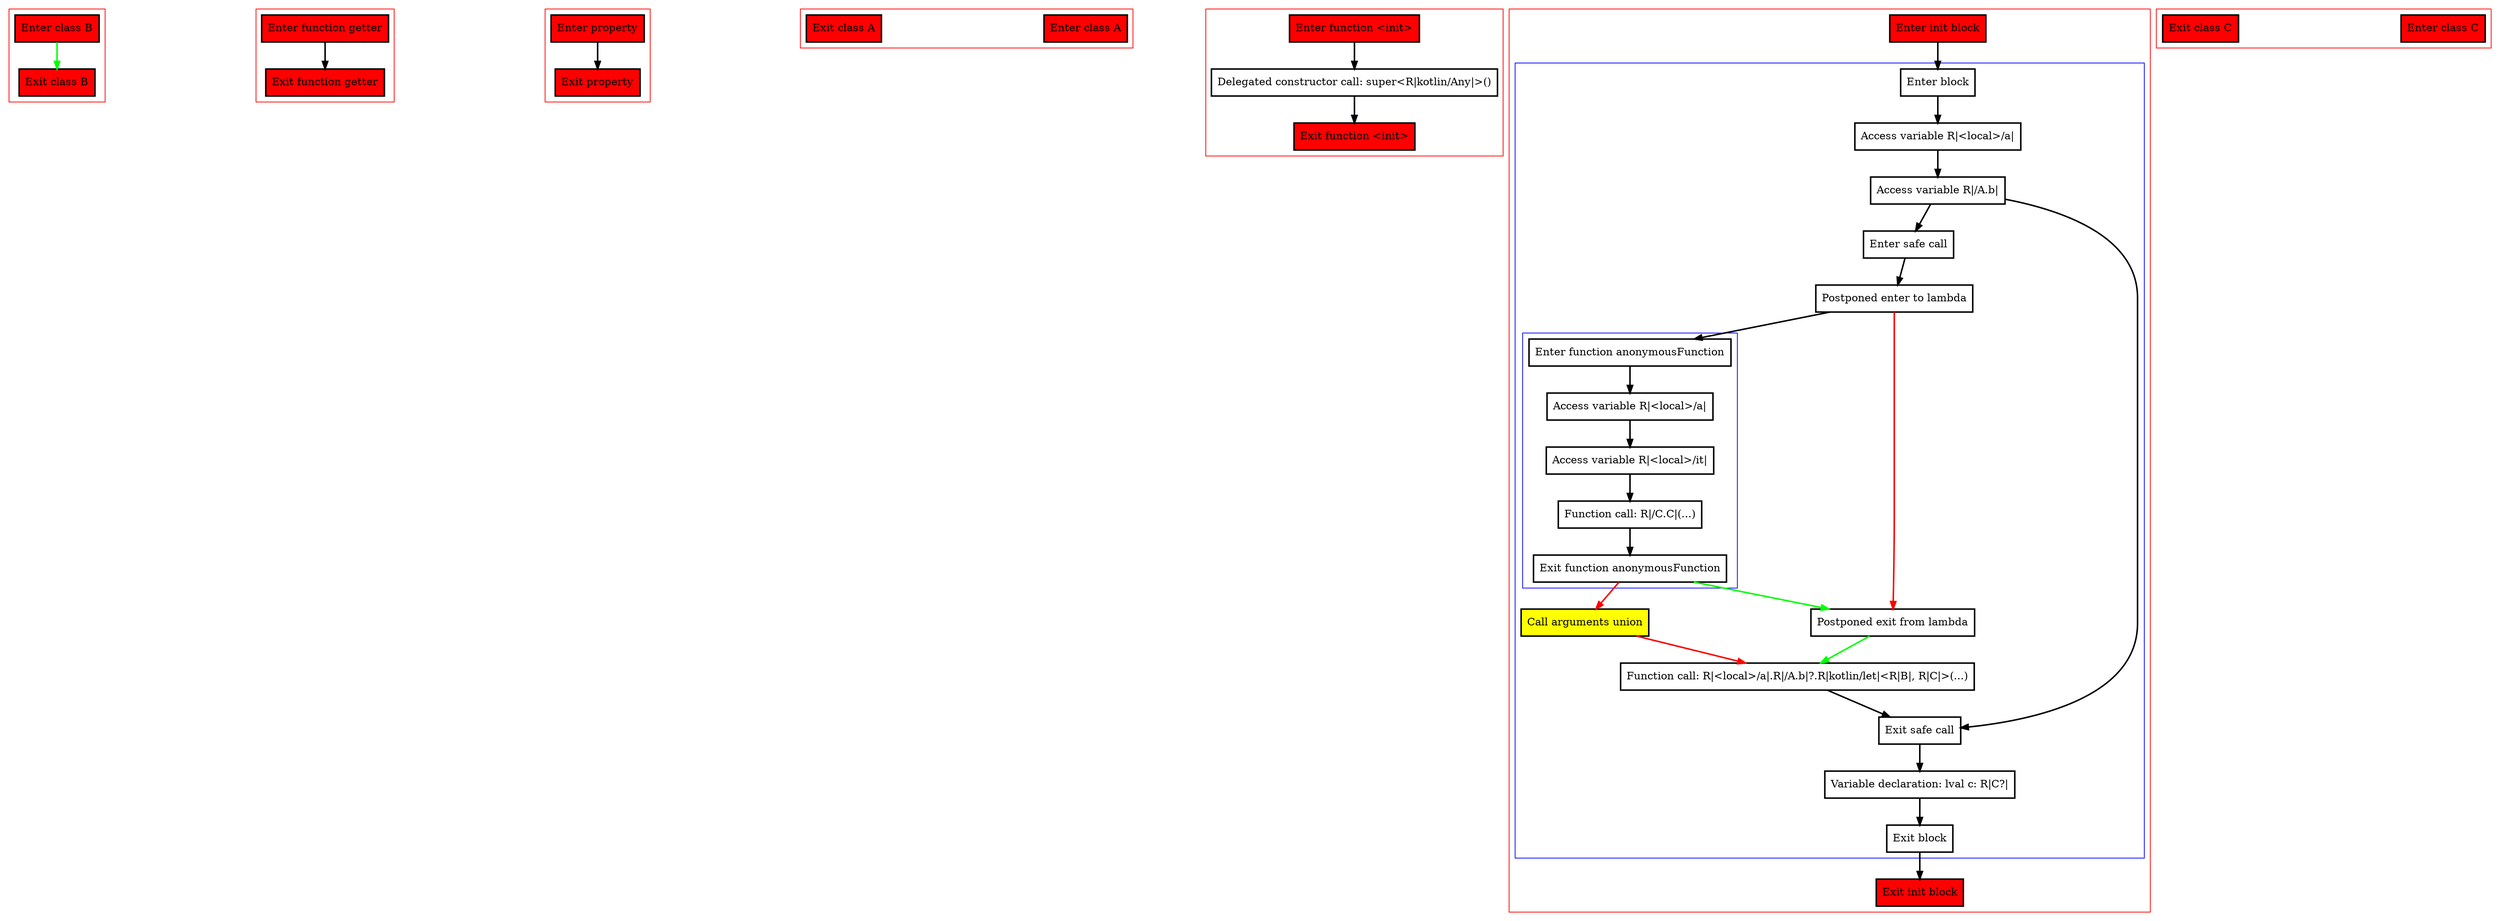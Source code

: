 digraph initBlockAndInPlaceLambda_kt {
    graph [nodesep=3]
    node [shape=box penwidth=2]
    edge [penwidth=2]

    subgraph cluster_0 {
        color=red
        0 [label="Enter class B" style="filled" fillcolor=red];
        1 [label="Exit class B" style="filled" fillcolor=red];
    }

    0 -> {1} [color=green];

    subgraph cluster_1 {
        color=red
        2 [label="Enter function getter" style="filled" fillcolor=red];
        3 [label="Exit function getter" style="filled" fillcolor=red];
    }

    2 -> {3};

    subgraph cluster_2 {
        color=red
        4 [label="Enter property" style="filled" fillcolor=red];
        5 [label="Exit property" style="filled" fillcolor=red];
    }

    4 -> {5};

    subgraph cluster_3 {
        color=red
        6 [label="Enter class A" style="filled" fillcolor=red];
        7 [label="Exit class A" style="filled" fillcolor=red];
    }


    subgraph cluster_4 {
        color=red
        8 [label="Enter function <init>" style="filled" fillcolor=red];
        9 [label="Delegated constructor call: super<R|kotlin/Any|>()"];
        10 [label="Exit function <init>" style="filled" fillcolor=red];
    }

    8 -> {9};
    9 -> {10};

    subgraph cluster_5 {
        color=red
        11 [label="Enter init block" style="filled" fillcolor=red];
        subgraph cluster_6 {
            color=blue
            12 [label="Enter block"];
            13 [label="Access variable R|<local>/a|"];
            14 [label="Access variable R|/A.b|"];
            15 [label="Enter safe call"];
            16 [label="Postponed enter to lambda"];
            subgraph cluster_7 {
                color=blue
                17 [label="Enter function anonymousFunction"];
                18 [label="Access variable R|<local>/a|"];
                19 [label="Access variable R|<local>/it|"];
                20 [label="Function call: R|/C.C|(...)"];
                21 [label="Exit function anonymousFunction"];
            }
            22 [label="Call arguments union" style="filled" fillcolor=yellow];
            23 [label="Postponed exit from lambda"];
            24 [label="Function call: R|<local>/a|.R|/A.b|?.R|kotlin/let|<R|B|, R|C|>(...)"];
            25 [label="Exit safe call"];
            26 [label="Variable declaration: lval c: R|C?|"];
            27 [label="Exit block"];
        }
        28 [label="Exit init block" style="filled" fillcolor=red];
    }

    11 -> {12};
    12 -> {13};
    13 -> {14};
    14 -> {15 25};
    15 -> {16};
    16 -> {17};
    16 -> {23} [color=red];
    17 -> {18};
    18 -> {19};
    19 -> {20};
    20 -> {21};
    21 -> {23} [color=green];
    21 -> {22} [color=red];
    22 -> {24} [color=red];
    23 -> {24} [color=green];
    24 -> {25};
    25 -> {26};
    26 -> {27};
    27 -> {28};

    subgraph cluster_8 {
        color=red
        29 [label="Enter class C" style="filled" fillcolor=red];
        30 [label="Exit class C" style="filled" fillcolor=red];
    }


}
